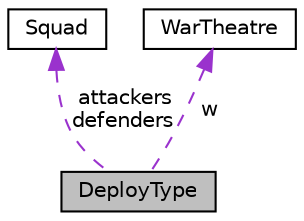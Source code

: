 digraph "DeployType"
{
 // LATEX_PDF_SIZE
  edge [fontname="Helvetica",fontsize="10",labelfontname="Helvetica",labelfontsize="10"];
  node [fontname="Helvetica",fontsize="10",shape=record];
  Node1 [label="DeployType",height=0.2,width=0.4,color="black", fillcolor="grey75", style="filled", fontcolor="black",tooltip="a DeployType class."];
  Node2 -> Node1 [dir="back",color="darkorchid3",fontsize="10",style="dashed",label=" attackers\ndefenders" ];
  Node2 [label="Squad",height=0.2,width=0.4,color="black", fillcolor="white", style="filled",URL="$classSquad.html",tooltip="a Squad class. a Product for Builder dp"];
  Node3 -> Node1 [dir="back",color="darkorchid3",fontsize="10",style="dashed",label=" w" ];
  Node3 [label="WarTheatre",height=0.2,width=0.4,color="black", fillcolor="white", style="filled",URL="$classWarTheatre.html",tooltip="a Wartheatre calss. this where the war takes place"];
}
